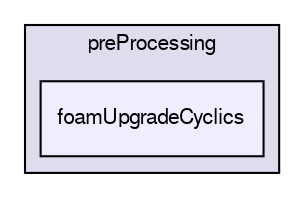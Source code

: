 digraph "applications/utilities/preProcessing/foamUpgradeCyclics" {
  bgcolor=transparent;
  compound=true
  node [ fontsize="10", fontname="FreeSans"];
  edge [ labelfontsize="10", labelfontname="FreeSans"];
  subgraph clusterdir_2cb9088fcfa5d85f3ea0b5a37d6be287 {
    graph [ bgcolor="#ddddee", pencolor="black", label="preProcessing" fontname="FreeSans", fontsize="10", URL="dir_2cb9088fcfa5d85f3ea0b5a37d6be287.html"]
  dir_8478ec309155dfd90413f6dbcc5213e3 [shape=box, label="foamUpgradeCyclics", style="filled", fillcolor="#eeeeff", pencolor="black", URL="dir_8478ec309155dfd90413f6dbcc5213e3.html"];
  }
}
